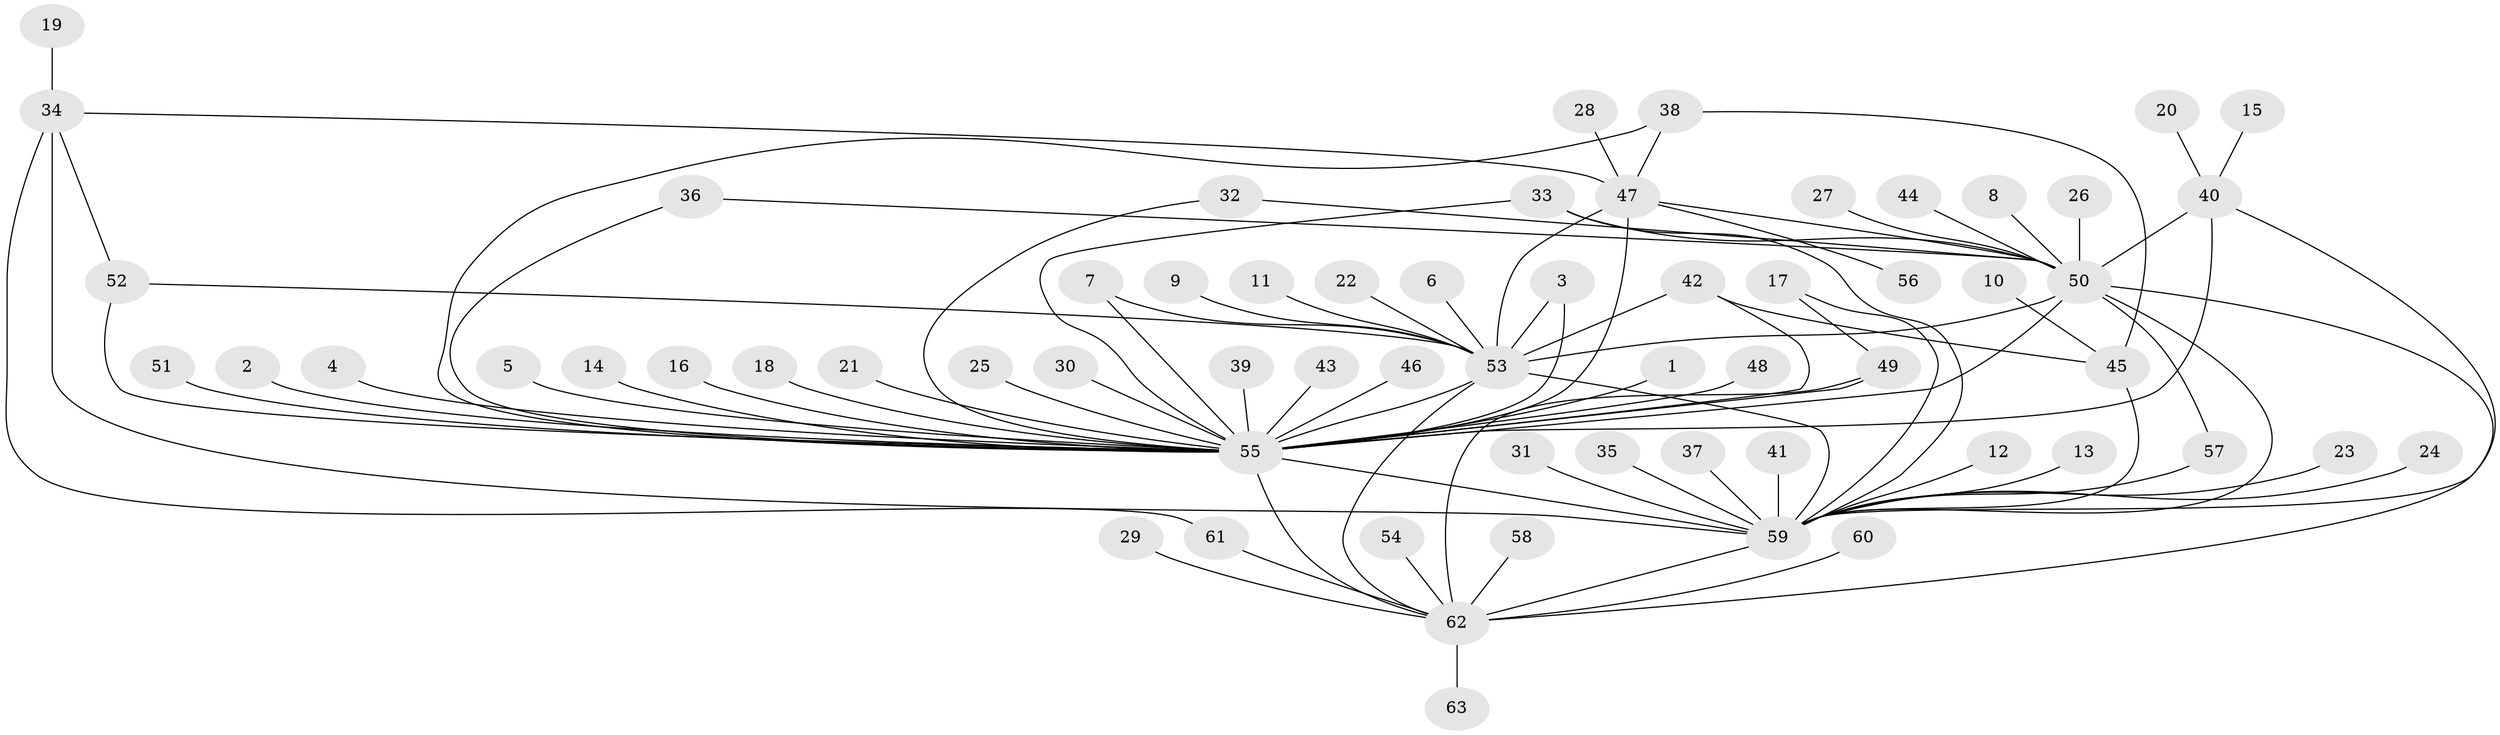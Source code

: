 // original degree distribution, {1: 0.5241935483870968, 40: 0.008064516129032258, 14: 0.016129032258064516, 5: 0.04032258064516129, 2: 0.1774193548387097, 7: 0.008064516129032258, 13: 0.008064516129032258, 3: 0.13709677419354838, 10: 0.016129032258064516, 9: 0.008064516129032258, 6: 0.008064516129032258, 4: 0.04838709677419355}
// Generated by graph-tools (version 1.1) at 2025/49/03/09/25 03:49:54]
// undirected, 63 vertices, 89 edges
graph export_dot {
graph [start="1"]
  node [color=gray90,style=filled];
  1;
  2;
  3;
  4;
  5;
  6;
  7;
  8;
  9;
  10;
  11;
  12;
  13;
  14;
  15;
  16;
  17;
  18;
  19;
  20;
  21;
  22;
  23;
  24;
  25;
  26;
  27;
  28;
  29;
  30;
  31;
  32;
  33;
  34;
  35;
  36;
  37;
  38;
  39;
  40;
  41;
  42;
  43;
  44;
  45;
  46;
  47;
  48;
  49;
  50;
  51;
  52;
  53;
  54;
  55;
  56;
  57;
  58;
  59;
  60;
  61;
  62;
  63;
  1 -- 55 [weight=1.0];
  2 -- 55 [weight=1.0];
  3 -- 53 [weight=1.0];
  3 -- 55 [weight=1.0];
  4 -- 55 [weight=1.0];
  5 -- 55 [weight=1.0];
  6 -- 53 [weight=1.0];
  7 -- 53 [weight=1.0];
  7 -- 55 [weight=1.0];
  8 -- 50 [weight=1.0];
  9 -- 53 [weight=1.0];
  10 -- 45 [weight=1.0];
  11 -- 53 [weight=1.0];
  12 -- 59 [weight=1.0];
  13 -- 59 [weight=1.0];
  14 -- 55 [weight=1.0];
  15 -- 40 [weight=1.0];
  16 -- 55 [weight=1.0];
  17 -- 49 [weight=1.0];
  17 -- 59 [weight=1.0];
  18 -- 55 [weight=1.0];
  19 -- 34 [weight=1.0];
  20 -- 40 [weight=1.0];
  21 -- 55 [weight=1.0];
  22 -- 53 [weight=1.0];
  23 -- 59 [weight=1.0];
  24 -- 59 [weight=1.0];
  25 -- 55 [weight=1.0];
  26 -- 50 [weight=1.0];
  27 -- 50 [weight=1.0];
  28 -- 47 [weight=1.0];
  29 -- 62 [weight=1.0];
  30 -- 55 [weight=1.0];
  31 -- 59 [weight=1.0];
  32 -- 50 [weight=1.0];
  32 -- 55 [weight=1.0];
  33 -- 50 [weight=1.0];
  33 -- 55 [weight=1.0];
  33 -- 59 [weight=1.0];
  34 -- 47 [weight=1.0];
  34 -- 52 [weight=1.0];
  34 -- 59 [weight=2.0];
  34 -- 61 [weight=1.0];
  35 -- 59 [weight=1.0];
  36 -- 50 [weight=1.0];
  36 -- 55 [weight=1.0];
  37 -- 59 [weight=1.0];
  38 -- 45 [weight=1.0];
  38 -- 47 [weight=1.0];
  38 -- 55 [weight=1.0];
  39 -- 55 [weight=1.0];
  40 -- 50 [weight=1.0];
  40 -- 55 [weight=2.0];
  40 -- 59 [weight=1.0];
  41 -- 59 [weight=1.0];
  42 -- 45 [weight=1.0];
  42 -- 53 [weight=1.0];
  42 -- 55 [weight=1.0];
  43 -- 55 [weight=1.0];
  44 -- 50 [weight=1.0];
  45 -- 59 [weight=1.0];
  46 -- 55 [weight=1.0];
  47 -- 50 [weight=1.0];
  47 -- 53 [weight=1.0];
  47 -- 55 [weight=2.0];
  47 -- 56 [weight=1.0];
  48 -- 55 [weight=1.0];
  49 -- 55 [weight=1.0];
  49 -- 62 [weight=1.0];
  50 -- 53 [weight=1.0];
  50 -- 55 [weight=1.0];
  50 -- 57 [weight=1.0];
  50 -- 59 [weight=1.0];
  50 -- 62 [weight=1.0];
  51 -- 55 [weight=1.0];
  52 -- 53 [weight=1.0];
  52 -- 55 [weight=2.0];
  53 -- 55 [weight=2.0];
  53 -- 59 [weight=1.0];
  53 -- 62 [weight=1.0];
  54 -- 62 [weight=1.0];
  55 -- 59 [weight=3.0];
  55 -- 62 [weight=1.0];
  57 -- 59 [weight=1.0];
  58 -- 62 [weight=1.0];
  59 -- 62 [weight=2.0];
  60 -- 62 [weight=1.0];
  61 -- 62 [weight=1.0];
  62 -- 63 [weight=1.0];
}
